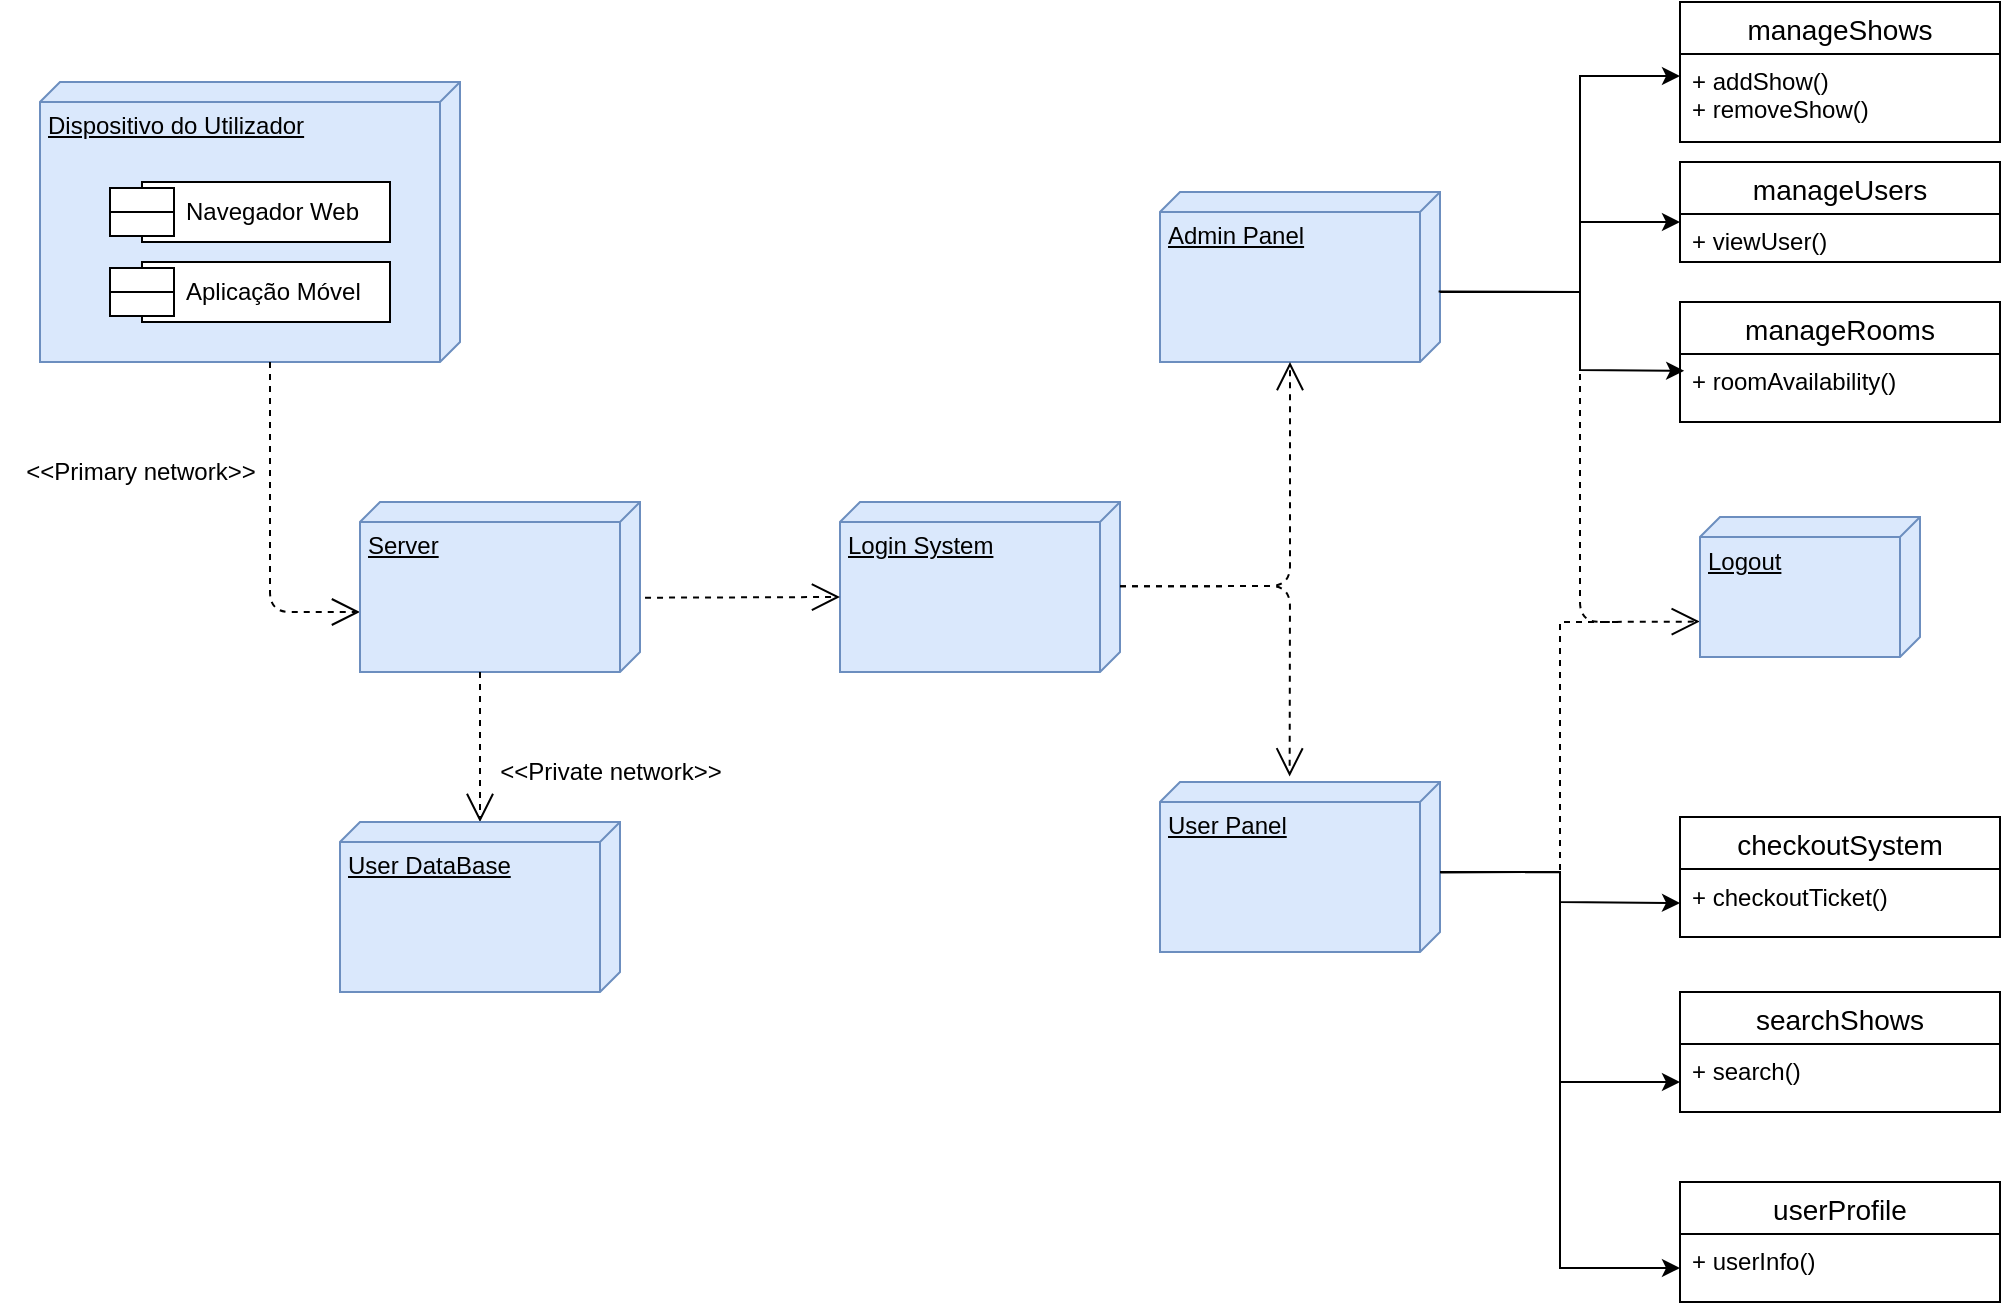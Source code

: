 <mxfile version="26.0.16">
  <diagram id="prtHgNgQTEPvFCAcTncT" name="New page">
    <mxGraphModel dx="1392" dy="753" grid="1" gridSize="10" guides="1" tooltips="1" connect="1" arrows="1" fold="1" page="1" pageScale="1" pageWidth="827" pageHeight="1169" math="0" shadow="0">
      <root>
        <mxCell id="0" />
        <mxCell id="1" parent="0" />
        <mxCell id="2" value="Dispositivo do Utilizador" style="verticalAlign=top;align=left;spacingTop=8;spacingLeft=2;spacingRight=12;shape=cube;size=10;direction=south;fontStyle=4;html=1;fillColor=#dae8fc;strokeColor=#6c8ebf;" parent="1" vertex="1">
          <mxGeometry x="60" y="60" width="210" height="140" as="geometry" />
        </mxCell>
        <mxCell id="3" value="&lt;div&gt;Navegador Web&lt;/div&gt;" style="shape=component;align=left;spacingLeft=36;html=1;" parent="1" vertex="1">
          <mxGeometry x="95" y="110" width="140" height="30" as="geometry" />
        </mxCell>
        <mxCell id="4" value="&lt;div&gt;Aplicação Móvel&lt;/div&gt;" style="shape=component;align=left;spacingLeft=36;html=1;" parent="1" vertex="1">
          <mxGeometry x="95" y="150" width="140" height="30" as="geometry" />
        </mxCell>
        <mxCell id="21" value="" style="endArrow=open;endSize=12;dashed=1;html=1;exitX=0;exitY=0;exitDx=120;exitDy=95;exitPerimeter=0;" parent="1" edge="1">
          <mxGeometry width="160" relative="1" as="geometry">
            <mxPoint x="175" y="200" as="sourcePoint" />
            <mxPoint x="220" y="325" as="targetPoint" />
            <Array as="points">
              <mxPoint x="175" y="325" />
            </Array>
          </mxGeometry>
        </mxCell>
        <mxCell id="krhWINNhAdxP89Xtp_SO-36" value="Server" style="verticalAlign=top;align=left;spacingTop=8;spacingLeft=2;spacingRight=12;shape=cube;size=10;direction=south;fontStyle=4;html=1;fillColor=#dae8fc;strokeColor=#6c8ebf;" vertex="1" parent="1">
          <mxGeometry x="220" y="270" width="140" height="85" as="geometry" />
        </mxCell>
        <mxCell id="krhWINNhAdxP89Xtp_SO-39" value="Login System" style="verticalAlign=top;align=left;spacingTop=8;spacingLeft=2;spacingRight=12;shape=cube;size=10;direction=south;fontStyle=4;html=1;fillColor=#dae8fc;strokeColor=#6c8ebf;" vertex="1" parent="1">
          <mxGeometry x="460" y="270" width="140" height="85" as="geometry" />
        </mxCell>
        <mxCell id="krhWINNhAdxP89Xtp_SO-40" value="" style="endArrow=open;endSize=12;dashed=1;html=1;exitX=0.563;exitY=-0.018;exitDx=0;exitDy=0;exitPerimeter=0;entryX=0;entryY=0;entryDx=47.5;entryDy=140;entryPerimeter=0;" edge="1" parent="1" source="krhWINNhAdxP89Xtp_SO-36" target="krhWINNhAdxP89Xtp_SO-39">
          <mxGeometry width="160" relative="1" as="geometry">
            <mxPoint x="391" y="250" as="sourcePoint" />
            <mxPoint x="436" y="375" as="targetPoint" />
            <Array as="points" />
          </mxGeometry>
        </mxCell>
        <mxCell id="krhWINNhAdxP89Xtp_SO-42" value="&amp;lt;&amp;lt;Primary network&amp;gt;&amp;gt;" style="text;html=1;align=center;verticalAlign=middle;resizable=0;points=[];autosize=1;strokeColor=none;fillColor=none;" vertex="1" parent="1">
          <mxGeometry x="40" y="240" width="140" height="30" as="geometry" />
        </mxCell>
        <mxCell id="krhWINNhAdxP89Xtp_SO-46" value="" style="endArrow=open;endSize=12;dashed=1;html=1;exitX=0;exitY=0;exitDx=120;exitDy=95;exitPerimeter=0;" edge="1" parent="1">
          <mxGeometry width="160" relative="1" as="geometry">
            <mxPoint x="280" y="355" as="sourcePoint" />
            <mxPoint x="280" y="430" as="targetPoint" />
            <Array as="points">
              <mxPoint x="280" y="390" />
            </Array>
          </mxGeometry>
        </mxCell>
        <mxCell id="krhWINNhAdxP89Xtp_SO-47" value="User DataBase" style="verticalAlign=top;align=left;spacingTop=8;spacingLeft=2;spacingRight=12;shape=cube;size=10;direction=south;fontStyle=4;html=1;fillColor=#dae8fc;strokeColor=#6c8ebf;" vertex="1" parent="1">
          <mxGeometry x="210" y="430" width="140" height="85" as="geometry" />
        </mxCell>
        <mxCell id="krhWINNhAdxP89Xtp_SO-48" value="&amp;lt;&amp;lt;Private network&amp;gt;&amp;gt;" style="text;html=1;align=center;verticalAlign=middle;resizable=0;points=[];autosize=1;strokeColor=none;fillColor=none;" vertex="1" parent="1">
          <mxGeometry x="280" y="390" width="130" height="30" as="geometry" />
        </mxCell>
        <mxCell id="krhWINNhAdxP89Xtp_SO-49" value="Admin Panel" style="verticalAlign=top;align=left;spacingTop=8;spacingLeft=2;spacingRight=12;shape=cube;size=10;direction=south;fontStyle=4;html=1;fillColor=#dae8fc;strokeColor=#6c8ebf;" vertex="1" parent="1">
          <mxGeometry x="620" y="115" width="140" height="85" as="geometry" />
        </mxCell>
        <mxCell id="krhWINNhAdxP89Xtp_SO-50" value="User Panel" style="verticalAlign=top;align=left;spacingTop=8;spacingLeft=2;spacingRight=12;shape=cube;size=10;direction=south;fontStyle=4;html=1;fillColor=#dae8fc;strokeColor=#6c8ebf;" vertex="1" parent="1">
          <mxGeometry x="620" y="410" width="140" height="85" as="geometry" />
        </mxCell>
        <mxCell id="krhWINNhAdxP89Xtp_SO-51" value="" style="endArrow=open;endSize=12;dashed=1;html=1;exitX=0.563;exitY=-0.018;exitDx=0;exitDy=0;exitPerimeter=0;entryX=0;entryY=0;entryDx=85;entryDy=75;entryPerimeter=0;" edge="1" parent="1" target="krhWINNhAdxP89Xtp_SO-49">
          <mxGeometry width="160" relative="1" as="geometry">
            <mxPoint x="600" y="312.16" as="sourcePoint" />
            <mxPoint x="697" y="312.16" as="targetPoint" />
            <Array as="points">
              <mxPoint x="685" y="312" />
            </Array>
          </mxGeometry>
        </mxCell>
        <mxCell id="krhWINNhAdxP89Xtp_SO-52" value="" style="endArrow=open;endSize=12;dashed=1;html=1;exitX=0.563;exitY=-0.018;exitDx=0;exitDy=0;exitPerimeter=0;entryX=-0.033;entryY=0.537;entryDx=0;entryDy=0;entryPerimeter=0;" edge="1" parent="1" target="krhWINNhAdxP89Xtp_SO-50">
          <mxGeometry width="160" relative="1" as="geometry">
            <mxPoint x="600" y="312.16" as="sourcePoint" />
            <mxPoint x="685" y="200" as="targetPoint" />
            <Array as="points">
              <mxPoint x="685" y="312" />
            </Array>
          </mxGeometry>
        </mxCell>
        <mxCell id="krhWINNhAdxP89Xtp_SO-53" value="manageShows" style="swimlane;fontStyle=0;childLayout=stackLayout;horizontal=1;startSize=26;horizontalStack=0;resizeParent=1;resizeParentMax=0;resizeLast=0;collapsible=1;marginBottom=0;align=center;fontSize=14;" vertex="1" parent="1">
          <mxGeometry x="880" y="20" width="160" height="70" as="geometry" />
        </mxCell>
        <mxCell id="krhWINNhAdxP89Xtp_SO-54" value="+ addShow()&lt;div&gt;+ removeShow()&lt;/div&gt;" style="text;strokeColor=none;fillColor=none;spacingLeft=4;spacingRight=4;overflow=hidden;rotatable=0;points=[[0,0.5],[1,0.5]];portConstraint=eastwest;fontSize=12;whiteSpace=wrap;html=1;" vertex="1" parent="krhWINNhAdxP89Xtp_SO-53">
          <mxGeometry y="26" width="160" height="44" as="geometry" />
        </mxCell>
        <mxCell id="krhWINNhAdxP89Xtp_SO-61" value="manageUsers" style="swimlane;fontStyle=0;childLayout=stackLayout;horizontal=1;startSize=26;horizontalStack=0;resizeParent=1;resizeParentMax=0;resizeLast=0;collapsible=1;marginBottom=0;align=center;fontSize=14;" vertex="1" parent="1">
          <mxGeometry x="880" y="100" width="160" height="50" as="geometry" />
        </mxCell>
        <mxCell id="krhWINNhAdxP89Xtp_SO-62" value="+ viewUser()" style="text;strokeColor=none;fillColor=none;spacingLeft=4;spacingRight=4;overflow=hidden;rotatable=0;points=[[0,0.5],[1,0.5]];portConstraint=eastwest;fontSize=12;whiteSpace=wrap;html=1;" vertex="1" parent="krhWINNhAdxP89Xtp_SO-61">
          <mxGeometry y="26" width="160" height="24" as="geometry" />
        </mxCell>
        <mxCell id="krhWINNhAdxP89Xtp_SO-64" value="checkoutSystem" style="swimlane;fontStyle=0;childLayout=stackLayout;horizontal=1;startSize=26;horizontalStack=0;resizeParent=1;resizeParentMax=0;resizeLast=0;collapsible=1;marginBottom=0;align=center;fontSize=14;" vertex="1" parent="1">
          <mxGeometry x="880" y="427.5" width="160" height="60" as="geometry" />
        </mxCell>
        <mxCell id="krhWINNhAdxP89Xtp_SO-65" value="+ checkoutTicket()" style="text;strokeColor=none;fillColor=none;spacingLeft=4;spacingRight=4;overflow=hidden;rotatable=0;points=[[0,0.5],[1,0.5]];portConstraint=eastwest;fontSize=12;whiteSpace=wrap;html=1;" vertex="1" parent="krhWINNhAdxP89Xtp_SO-64">
          <mxGeometry y="26" width="160" height="34" as="geometry" />
        </mxCell>
        <mxCell id="krhWINNhAdxP89Xtp_SO-66" value="searchShows" style="swimlane;fontStyle=0;childLayout=stackLayout;horizontal=1;startSize=26;horizontalStack=0;resizeParent=1;resizeParentMax=0;resizeLast=0;collapsible=1;marginBottom=0;align=center;fontSize=14;" vertex="1" parent="1">
          <mxGeometry x="880" y="515" width="160" height="60" as="geometry" />
        </mxCell>
        <mxCell id="krhWINNhAdxP89Xtp_SO-67" value="+ search()" style="text;strokeColor=none;fillColor=none;spacingLeft=4;spacingRight=4;overflow=hidden;rotatable=0;points=[[0,0.5],[1,0.5]];portConstraint=eastwest;fontSize=12;whiteSpace=wrap;html=1;" vertex="1" parent="krhWINNhAdxP89Xtp_SO-66">
          <mxGeometry y="26" width="160" height="34" as="geometry" />
        </mxCell>
        <mxCell id="krhWINNhAdxP89Xtp_SO-68" value="" style="endArrow=classic;html=1;rounded=0;" edge="1" parent="1">
          <mxGeometry width="50" height="50" relative="1" as="geometry">
            <mxPoint x="760" y="165" as="sourcePoint" />
            <mxPoint x="880" y="57" as="targetPoint" />
            <Array as="points">
              <mxPoint x="830" y="165" />
              <mxPoint x="830" y="57" />
            </Array>
          </mxGeometry>
        </mxCell>
        <mxCell id="krhWINNhAdxP89Xtp_SO-72" value="" style="endArrow=classic;html=1;rounded=0;exitX=0.586;exitY=0.005;exitDx=0;exitDy=0;exitPerimeter=0;" edge="1" parent="1" source="krhWINNhAdxP89Xtp_SO-49">
          <mxGeometry width="50" height="50" relative="1" as="geometry">
            <mxPoint x="760" y="238" as="sourcePoint" />
            <mxPoint x="880" y="130" as="targetPoint" />
            <Array as="points">
              <mxPoint x="830" y="165" />
              <mxPoint x="830" y="130" />
            </Array>
          </mxGeometry>
        </mxCell>
        <mxCell id="krhWINNhAdxP89Xtp_SO-73" value="" style="endArrow=classic;html=1;rounded=0;exitX=0.586;exitY=0.005;exitDx=0;exitDy=0;exitPerimeter=0;entryX=0;entryY=0.5;entryDx=0;entryDy=0;" edge="1" parent="1" target="krhWINNhAdxP89Xtp_SO-65">
          <mxGeometry width="50" height="50" relative="1" as="geometry">
            <mxPoint x="760" y="455" as="sourcePoint" />
            <mxPoint x="880" y="480" as="targetPoint" />
            <Array as="points">
              <mxPoint x="820" y="455" />
              <mxPoint x="820" y="470" />
            </Array>
          </mxGeometry>
        </mxCell>
        <mxCell id="krhWINNhAdxP89Xtp_SO-74" value="" style="endArrow=classic;html=1;rounded=0;entryX=0;entryY=0.559;entryDx=0;entryDy=0;exitX=0.532;exitY=-0.001;exitDx=0;exitDy=0;exitPerimeter=0;entryPerimeter=0;" edge="1" parent="1" source="krhWINNhAdxP89Xtp_SO-50" target="krhWINNhAdxP89Xtp_SO-67">
          <mxGeometry width="50" height="50" relative="1" as="geometry">
            <mxPoint x="820" y="460" as="sourcePoint" />
            <mxPoint x="880" y="480.5" as="targetPoint" />
            <Array as="points">
              <mxPoint x="820" y="455" />
              <mxPoint x="820" y="560" />
            </Array>
          </mxGeometry>
        </mxCell>
        <mxCell id="krhWINNhAdxP89Xtp_SO-75" value="manageRooms" style="swimlane;fontStyle=0;childLayout=stackLayout;horizontal=1;startSize=26;horizontalStack=0;resizeParent=1;resizeParentMax=0;resizeLast=0;collapsible=1;marginBottom=0;align=center;fontSize=14;" vertex="1" parent="1">
          <mxGeometry x="880" y="170" width="160" height="60" as="geometry" />
        </mxCell>
        <mxCell id="krhWINNhAdxP89Xtp_SO-76" value="+ roomAvailability()&lt;span style=&quot;background-color: transparent; color: light-dark(rgb(0, 0, 0), rgb(255, 255, 255));&quot;&gt;&amp;nbsp;&lt;/span&gt;" style="text;strokeColor=none;fillColor=none;spacingLeft=4;spacingRight=4;overflow=hidden;rotatable=0;points=[[0,0.5],[1,0.5]];portConstraint=eastwest;fontSize=12;whiteSpace=wrap;html=1;" vertex="1" parent="krhWINNhAdxP89Xtp_SO-75">
          <mxGeometry y="26" width="160" height="34" as="geometry" />
        </mxCell>
        <mxCell id="krhWINNhAdxP89Xtp_SO-77" value="userProfile" style="swimlane;fontStyle=0;childLayout=stackLayout;horizontal=1;startSize=26;horizontalStack=0;resizeParent=1;resizeParentMax=0;resizeLast=0;collapsible=1;marginBottom=0;align=center;fontSize=14;" vertex="1" parent="1">
          <mxGeometry x="880" y="610" width="160" height="60" as="geometry" />
        </mxCell>
        <mxCell id="krhWINNhAdxP89Xtp_SO-78" value="+ userInfo()&lt;div&gt;&lt;br&gt;&lt;/div&gt;" style="text;strokeColor=none;fillColor=none;spacingLeft=4;spacingRight=4;overflow=hidden;rotatable=0;points=[[0,0.5],[1,0.5]];portConstraint=eastwest;fontSize=12;whiteSpace=wrap;html=1;" vertex="1" parent="krhWINNhAdxP89Xtp_SO-77">
          <mxGeometry y="26" width="160" height="34" as="geometry" />
        </mxCell>
        <mxCell id="krhWINNhAdxP89Xtp_SO-79" value="" style="endArrow=classic;html=1;rounded=0;entryX=0;entryY=0.5;entryDx=0;entryDy=0;" edge="1" parent="1" target="krhWINNhAdxP89Xtp_SO-78">
          <mxGeometry width="50" height="50" relative="1" as="geometry">
            <mxPoint x="820" y="560" as="sourcePoint" />
            <mxPoint x="910" y="715" as="targetPoint" />
            <Array as="points">
              <mxPoint x="820" y="610" />
              <mxPoint x="820" y="653" />
            </Array>
          </mxGeometry>
        </mxCell>
        <mxCell id="krhWINNhAdxP89Xtp_SO-80" value="" style="endArrow=classic;html=1;rounded=0;entryX=0.013;entryY=0.248;entryDx=0;entryDy=0;entryPerimeter=0;" edge="1" parent="1" target="krhWINNhAdxP89Xtp_SO-76">
          <mxGeometry width="50" height="50" relative="1" as="geometry">
            <mxPoint x="830" y="160" as="sourcePoint" />
            <mxPoint x="881" y="205" as="targetPoint" />
            <Array as="points">
              <mxPoint x="830" y="204" />
            </Array>
          </mxGeometry>
        </mxCell>
        <mxCell id="krhWINNhAdxP89Xtp_SO-81" value="" style="endArrow=open;endSize=12;dashed=1;html=1;entryX=0.747;entryY=1.001;entryDx=0;entryDy=0;entryPerimeter=0;" edge="1" parent="1" target="krhWINNhAdxP89Xtp_SO-85">
          <mxGeometry width="160" relative="1" as="geometry">
            <mxPoint x="830" y="200" as="sourcePoint" />
            <mxPoint x="870" y="330" as="targetPoint" />
            <Array as="points">
              <mxPoint x="830" y="330" />
            </Array>
          </mxGeometry>
        </mxCell>
        <mxCell id="krhWINNhAdxP89Xtp_SO-85" value="Logout" style="verticalAlign=top;align=left;spacingTop=8;spacingLeft=2;spacingRight=12;shape=cube;size=10;direction=south;fontStyle=4;html=1;fillColor=#dae8fc;strokeColor=#6c8ebf;" vertex="1" parent="1">
          <mxGeometry x="890" y="277.5" width="110" height="70" as="geometry" />
        </mxCell>
        <mxCell id="krhWINNhAdxP89Xtp_SO-86" value="" style="endArrow=none;dashed=1;html=1;rounded=0;" edge="1" parent="1">
          <mxGeometry width="50" height="50" relative="1" as="geometry">
            <mxPoint x="820" y="460" as="sourcePoint" />
            <mxPoint x="850" y="330" as="targetPoint" />
            <Array as="points">
              <mxPoint x="820" y="330" />
            </Array>
          </mxGeometry>
        </mxCell>
      </root>
    </mxGraphModel>
  </diagram>
</mxfile>
